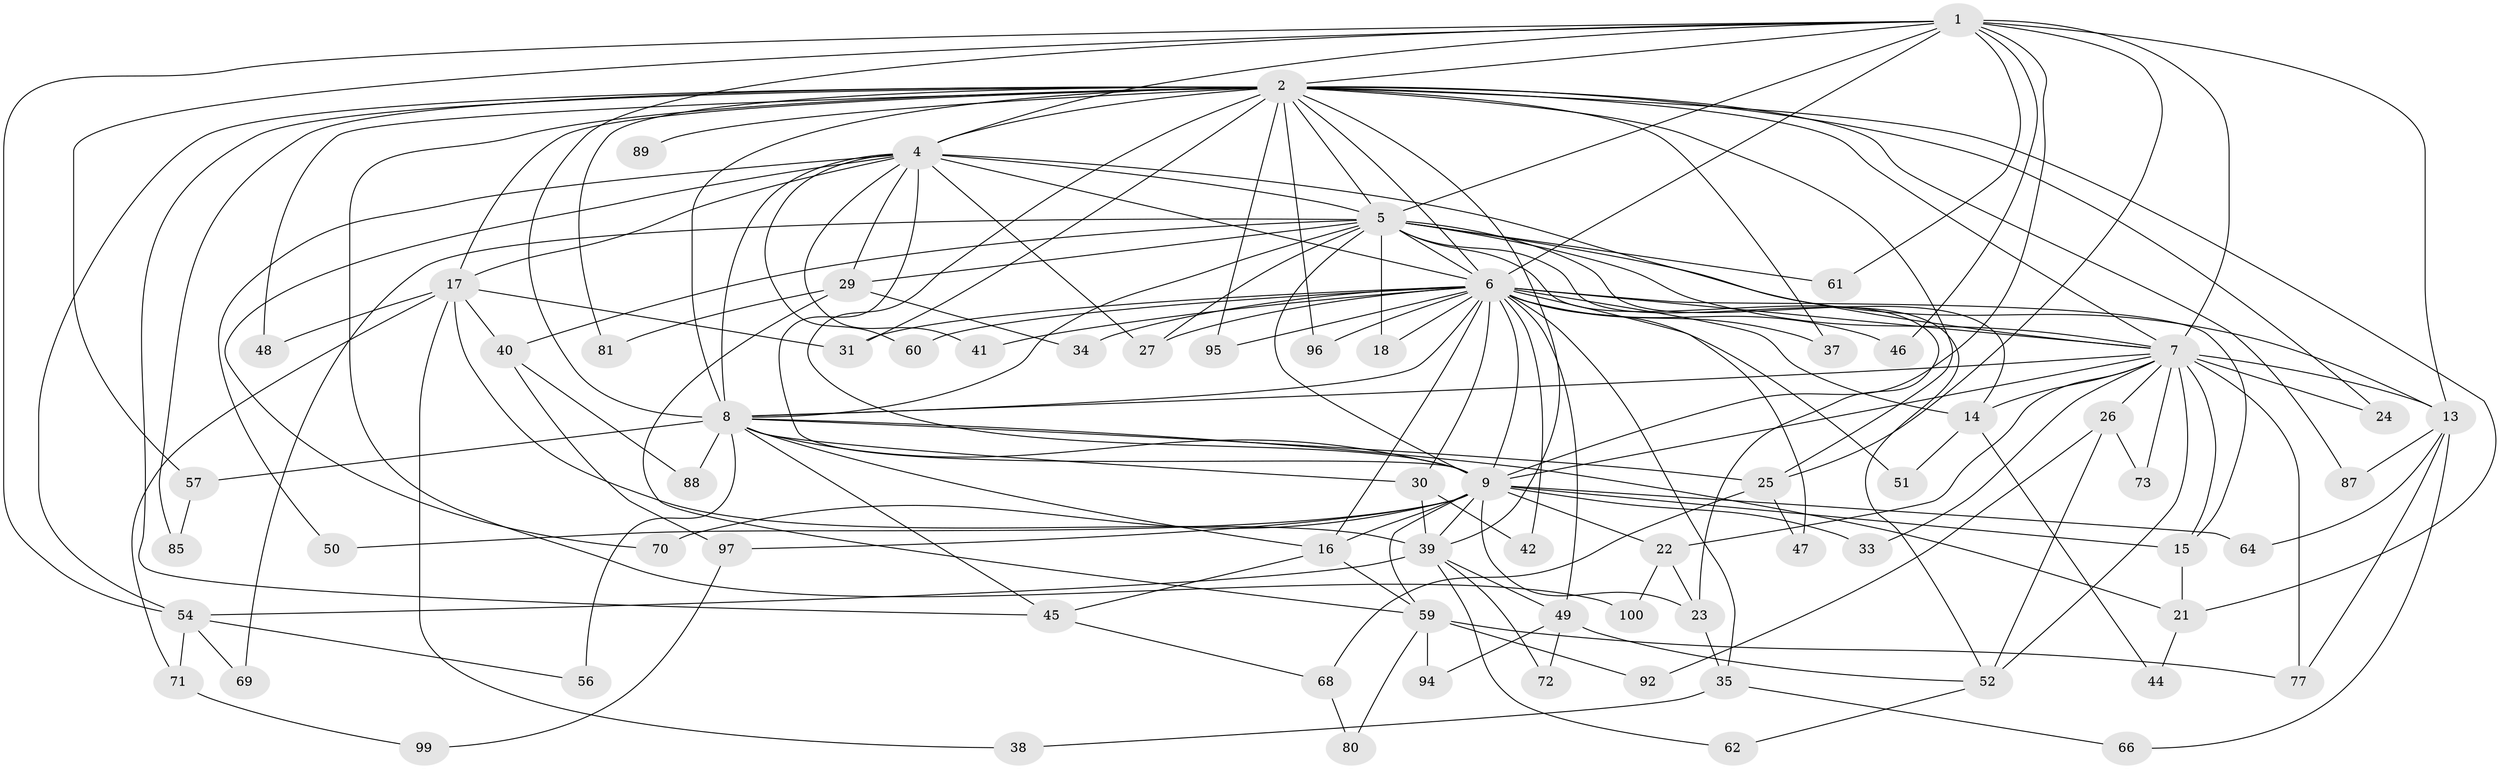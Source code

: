 // original degree distribution, {16: 0.01, 17: 0.02, 20: 0.01, 18: 0.03, 30: 0.01, 21: 0.01, 11: 0.01, 2: 0.5, 5: 0.05, 6: 0.03, 3: 0.17, 4: 0.13, 10: 0.01, 8: 0.01}
// Generated by graph-tools (version 1.1) at 2025/11/02/21/25 10:11:07]
// undirected, 71 vertices, 169 edges
graph export_dot {
graph [start="1"]
  node [color=gray90,style=filled];
  1 [super="+11"];
  2 [super="+3"];
  4 [super="+83"];
  5 [super="+12"];
  6 [super="+19"];
  7 [super="+10"];
  8 [super="+74"];
  9 [super="+28"];
  13 [super="+65"];
  14 [super="+36"];
  15 [super="+20"];
  16 [super="+32"];
  17 [super="+67"];
  18 [super="+93"];
  21 [super="+84"];
  22;
  23 [super="+86"];
  24;
  25 [super="+43"];
  26;
  27 [super="+58"];
  29;
  30 [super="+55"];
  31 [super="+91"];
  33;
  34;
  35;
  37;
  38;
  39 [super="+82"];
  40 [super="+63"];
  41;
  42;
  44;
  45 [super="+90"];
  46;
  47;
  48;
  49 [super="+53"];
  50;
  51;
  52 [super="+98"];
  54 [super="+75"];
  56;
  57;
  59 [super="+76"];
  60;
  61;
  62;
  64;
  66;
  68;
  69;
  70;
  71;
  72;
  73 [super="+79"];
  77 [super="+78"];
  80;
  81;
  85;
  87;
  88;
  89;
  92;
  94;
  95;
  96;
  97;
  99;
  100;
  1 -- 2 [weight=3];
  1 -- 4;
  1 -- 5;
  1 -- 6;
  1 -- 7 [weight=2];
  1 -- 8;
  1 -- 9;
  1 -- 13;
  1 -- 46;
  1 -- 54;
  1 -- 57;
  1 -- 61;
  1 -- 25;
  2 -- 4 [weight=2];
  2 -- 5 [weight=2];
  2 -- 6 [weight=2];
  2 -- 7 [weight=4];
  2 -- 8 [weight=2];
  2 -- 9 [weight=2];
  2 -- 25;
  2 -- 37;
  2 -- 54;
  2 -- 81;
  2 -- 85;
  2 -- 87;
  2 -- 17;
  2 -- 21;
  2 -- 24;
  2 -- 89;
  2 -- 95;
  2 -- 96;
  2 -- 31;
  2 -- 100;
  2 -- 48;
  2 -- 45;
  2 -- 39;
  4 -- 5;
  4 -- 6 [weight=3];
  4 -- 7 [weight=2];
  4 -- 8;
  4 -- 9;
  4 -- 17;
  4 -- 27;
  4 -- 29;
  4 -- 41;
  4 -- 50;
  4 -- 60;
  4 -- 70;
  5 -- 6 [weight=2];
  5 -- 7 [weight=2];
  5 -- 8;
  5 -- 9;
  5 -- 13;
  5 -- 18;
  5 -- 23;
  5 -- 29;
  5 -- 40 [weight=2];
  5 -- 69;
  5 -- 61;
  5 -- 14;
  5 -- 27;
  5 -- 52;
  6 -- 7 [weight=2];
  6 -- 8;
  6 -- 9 [weight=2];
  6 -- 15;
  6 -- 16;
  6 -- 18 [weight=2];
  6 -- 27;
  6 -- 30;
  6 -- 34;
  6 -- 37;
  6 -- 41;
  6 -- 42;
  6 -- 49;
  6 -- 51;
  6 -- 60;
  6 -- 95;
  6 -- 96;
  6 -- 35;
  6 -- 46;
  6 -- 47;
  6 -- 14;
  6 -- 31;
  7 -- 8 [weight=2];
  7 -- 9 [weight=2];
  7 -- 14;
  7 -- 22;
  7 -- 26 [weight=2];
  7 -- 33;
  7 -- 52;
  7 -- 73;
  7 -- 77;
  7 -- 24;
  7 -- 13;
  7 -- 15;
  8 -- 9 [weight=2];
  8 -- 16;
  8 -- 25;
  8 -- 30;
  8 -- 45;
  8 -- 56;
  8 -- 57;
  8 -- 88;
  8 -- 21;
  9 -- 15;
  9 -- 22;
  9 -- 23;
  9 -- 33;
  9 -- 39;
  9 -- 50;
  9 -- 64;
  9 -- 70;
  9 -- 97;
  9 -- 16;
  9 -- 59;
  13 -- 64;
  13 -- 87;
  13 -- 66;
  13 -- 77;
  14 -- 51;
  14 -- 44;
  15 -- 21;
  16 -- 45;
  16 -- 59;
  17 -- 31;
  17 -- 38;
  17 -- 39;
  17 -- 40;
  17 -- 48;
  17 -- 71;
  21 -- 44;
  22 -- 100;
  22 -- 23;
  23 -- 35;
  25 -- 68;
  25 -- 47;
  26 -- 52;
  26 -- 73;
  26 -- 92;
  29 -- 34;
  29 -- 59;
  29 -- 81;
  30 -- 42;
  30 -- 39;
  35 -- 38;
  35 -- 66;
  39 -- 49;
  39 -- 62;
  39 -- 72;
  39 -- 54;
  40 -- 97;
  40 -- 88;
  45 -- 68;
  49 -- 72;
  49 -- 52;
  49 -- 94;
  52 -- 62;
  54 -- 56;
  54 -- 69;
  54 -- 71;
  57 -- 85;
  59 -- 80;
  59 -- 92;
  59 -- 94;
  59 -- 77;
  68 -- 80;
  71 -- 99;
  97 -- 99;
}
